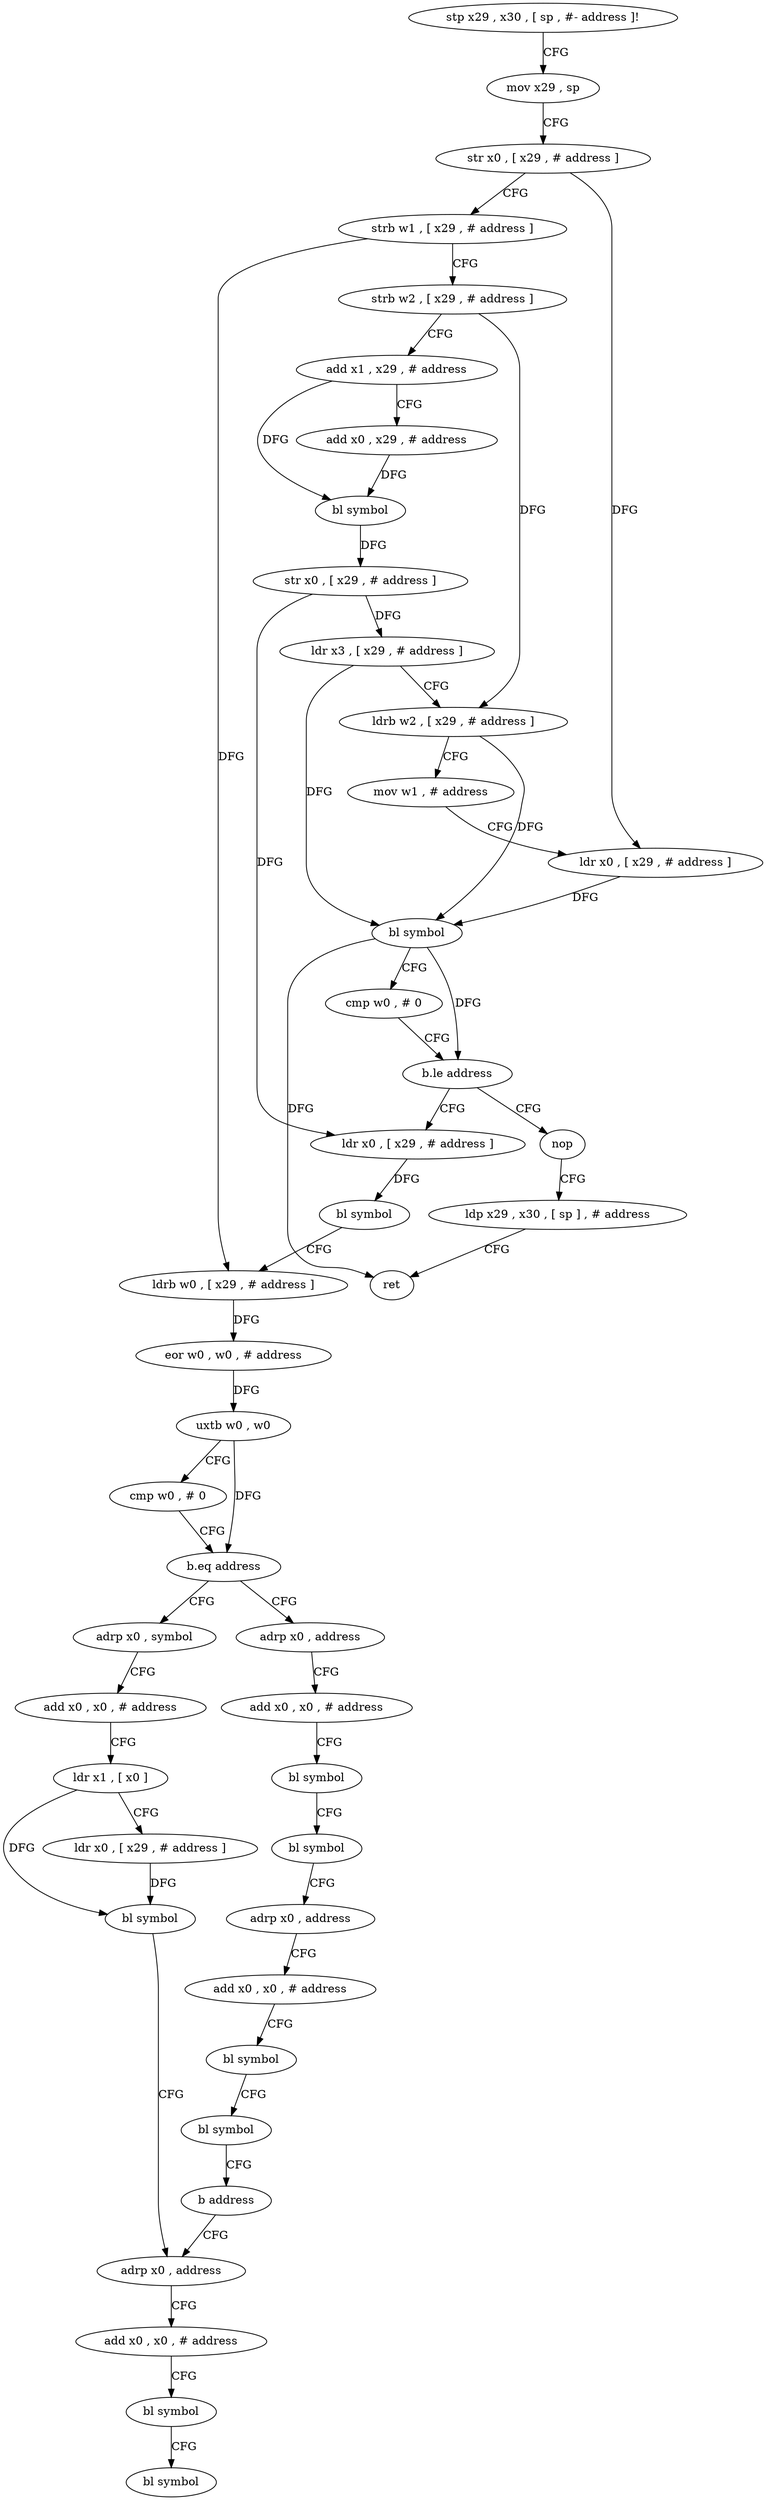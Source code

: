 digraph "func" {
"4217936" [label = "stp x29 , x30 , [ sp , #- address ]!" ]
"4217940" [label = "mov x29 , sp" ]
"4217944" [label = "str x0 , [ x29 , # address ]" ]
"4217948" [label = "strb w1 , [ x29 , # address ]" ]
"4217952" [label = "strb w2 , [ x29 , # address ]" ]
"4217956" [label = "add x1 , x29 , # address" ]
"4217960" [label = "add x0 , x29 , # address" ]
"4217964" [label = "bl symbol" ]
"4217968" [label = "str x0 , [ x29 , # address ]" ]
"4217972" [label = "ldr x3 , [ x29 , # address ]" ]
"4217976" [label = "ldrb w2 , [ x29 , # address ]" ]
"4217980" [label = "mov w1 , # address" ]
"4217984" [label = "ldr x0 , [ x29 , # address ]" ]
"4217988" [label = "bl symbol" ]
"4217992" [label = "cmp w0 , # 0" ]
"4217996" [label = "b.le address" ]
"4218100" [label = "nop" ]
"4218000" [label = "ldr x0 , [ x29 , # address ]" ]
"4218104" [label = "ldp x29 , x30 , [ sp ] , # address" ]
"4218108" [label = "ret" ]
"4218004" [label = "bl symbol" ]
"4218008" [label = "ldrb w0 , [ x29 , # address ]" ]
"4218012" [label = "eor w0 , w0 , # address" ]
"4218016" [label = "uxtb w0 , w0" ]
"4218020" [label = "cmp w0 , # 0" ]
"4218024" [label = "b.eq address" ]
"4218064" [label = "adrp x0 , symbol" ]
"4218028" [label = "adrp x0 , address" ]
"4218068" [label = "add x0 , x0 , # address" ]
"4218072" [label = "ldr x1 , [ x0 ]" ]
"4218076" [label = "ldr x0 , [ x29 , # address ]" ]
"4218080" [label = "bl symbol" ]
"4218084" [label = "adrp x0 , address" ]
"4218032" [label = "add x0 , x0 , # address" ]
"4218036" [label = "bl symbol" ]
"4218040" [label = "bl symbol" ]
"4218044" [label = "adrp x0 , address" ]
"4218048" [label = "add x0 , x0 , # address" ]
"4218052" [label = "bl symbol" ]
"4218056" [label = "bl symbol" ]
"4218060" [label = "b address" ]
"4218088" [label = "add x0 , x0 , # address" ]
"4218092" [label = "bl symbol" ]
"4218096" [label = "bl symbol" ]
"4217936" -> "4217940" [ label = "CFG" ]
"4217940" -> "4217944" [ label = "CFG" ]
"4217944" -> "4217948" [ label = "CFG" ]
"4217944" -> "4217984" [ label = "DFG" ]
"4217948" -> "4217952" [ label = "CFG" ]
"4217948" -> "4218008" [ label = "DFG" ]
"4217952" -> "4217956" [ label = "CFG" ]
"4217952" -> "4217976" [ label = "DFG" ]
"4217956" -> "4217960" [ label = "CFG" ]
"4217956" -> "4217964" [ label = "DFG" ]
"4217960" -> "4217964" [ label = "DFG" ]
"4217964" -> "4217968" [ label = "DFG" ]
"4217968" -> "4217972" [ label = "DFG" ]
"4217968" -> "4218000" [ label = "DFG" ]
"4217972" -> "4217976" [ label = "CFG" ]
"4217972" -> "4217988" [ label = "DFG" ]
"4217976" -> "4217980" [ label = "CFG" ]
"4217976" -> "4217988" [ label = "DFG" ]
"4217980" -> "4217984" [ label = "CFG" ]
"4217984" -> "4217988" [ label = "DFG" ]
"4217988" -> "4217992" [ label = "CFG" ]
"4217988" -> "4217996" [ label = "DFG" ]
"4217988" -> "4218108" [ label = "DFG" ]
"4217992" -> "4217996" [ label = "CFG" ]
"4217996" -> "4218100" [ label = "CFG" ]
"4217996" -> "4218000" [ label = "CFG" ]
"4218100" -> "4218104" [ label = "CFG" ]
"4218000" -> "4218004" [ label = "DFG" ]
"4218104" -> "4218108" [ label = "CFG" ]
"4218004" -> "4218008" [ label = "CFG" ]
"4218008" -> "4218012" [ label = "DFG" ]
"4218012" -> "4218016" [ label = "DFG" ]
"4218016" -> "4218020" [ label = "CFG" ]
"4218016" -> "4218024" [ label = "DFG" ]
"4218020" -> "4218024" [ label = "CFG" ]
"4218024" -> "4218064" [ label = "CFG" ]
"4218024" -> "4218028" [ label = "CFG" ]
"4218064" -> "4218068" [ label = "CFG" ]
"4218028" -> "4218032" [ label = "CFG" ]
"4218068" -> "4218072" [ label = "CFG" ]
"4218072" -> "4218076" [ label = "CFG" ]
"4218072" -> "4218080" [ label = "DFG" ]
"4218076" -> "4218080" [ label = "DFG" ]
"4218080" -> "4218084" [ label = "CFG" ]
"4218084" -> "4218088" [ label = "CFG" ]
"4218032" -> "4218036" [ label = "CFG" ]
"4218036" -> "4218040" [ label = "CFG" ]
"4218040" -> "4218044" [ label = "CFG" ]
"4218044" -> "4218048" [ label = "CFG" ]
"4218048" -> "4218052" [ label = "CFG" ]
"4218052" -> "4218056" [ label = "CFG" ]
"4218056" -> "4218060" [ label = "CFG" ]
"4218060" -> "4218084" [ label = "CFG" ]
"4218088" -> "4218092" [ label = "CFG" ]
"4218092" -> "4218096" [ label = "CFG" ]
}
